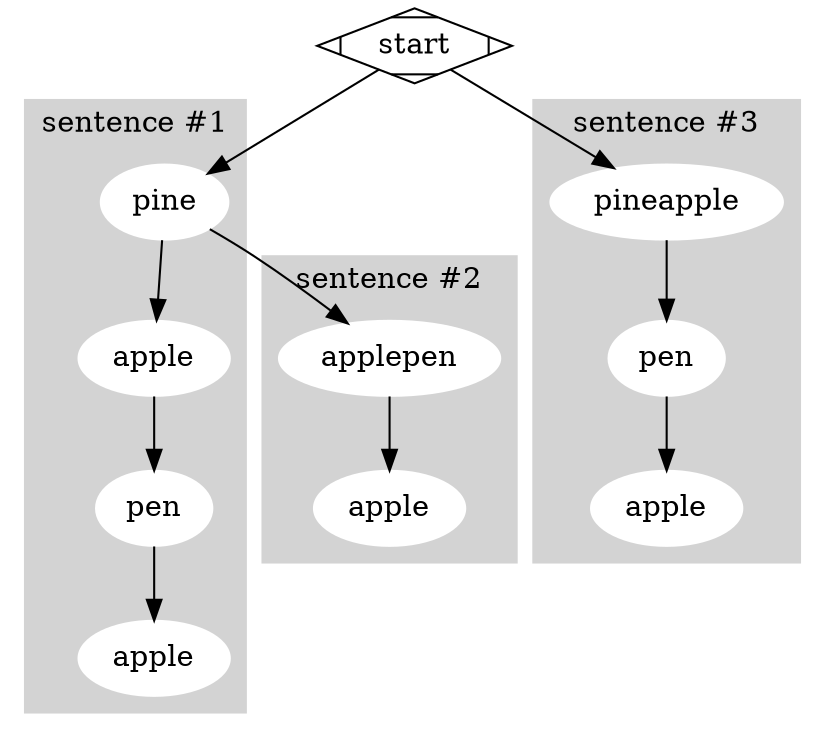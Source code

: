 digraph G {

  subgraph cluster_0 {
    style=filled;
    color=lightgrey;
    node [style=filled,color=white];
    node1 -> node1_1 -> node1_1_1 -> node1_1_1_1;
    label = "sentence #1";
  }

  subgraph cluster_1 {
    style=filled;
    color=lightgrey;
    node [style=filled,color=white];
    node1 -> node1_2 -> node1_2_1;
    label = "sentence #2";
  }
  
  subgraph cluster_2 {
    style=filled;
    color=lightgrey;
    node [style=filled,color=white];
    node2 -> node2_1 -> node2_1_1;
    label = "sentence #3";
  }
  
  node1 [label="pine"];
  
  node1_1 [label="apple"];
  node1_1_1 [label="pen"];
  node1_1_1_1 [label="apple"];
  
  node1_2 [label="applepen"];
  node1_2_1 [label="apple"];
  
  node2 [label="pineapple"];
  node2_1 [label="pen"];
  node2_1_1 [label="apple"];
  
    
  start -> node1;
  start -> node2;

  start [shape=Mdiamond];
}